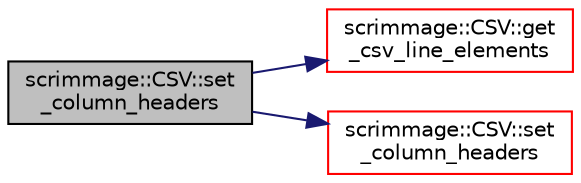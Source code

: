 digraph "scrimmage::CSV::set_column_headers"
{
 // LATEX_PDF_SIZE
  edge [fontname="Helvetica",fontsize="10",labelfontname="Helvetica",labelfontsize="10"];
  node [fontname="Helvetica",fontsize="10",shape=record];
  rankdir="LR";
  Node1 [label="scrimmage::CSV::set\l_column_headers",height=0.2,width=0.4,color="black", fillcolor="grey75", style="filled", fontcolor="black",tooltip=" "];
  Node1 -> Node2 [color="midnightblue",fontsize="10",style="solid",fontname="Helvetica"];
  Node2 [label="scrimmage::CSV::get\l_csv_line_elements",height=0.2,width=0.4,color="red", fillcolor="white", style="filled",URL="$classscrimmage_1_1CSV.html#a530aa1889d93e5c0dd4529be25314a8c",tooltip=" "];
  Node1 -> Node5 [color="midnightblue",fontsize="10",style="solid",fontname="Helvetica"];
  Node5 [label="scrimmage::CSV::set\l_column_headers",height=0.2,width=0.4,color="red", fillcolor="white", style="filled",URL="$classscrimmage_1_1CSV.html#a1cfbe562649ebe259a4d1abadc6ab9e8",tooltip=" "];
}
